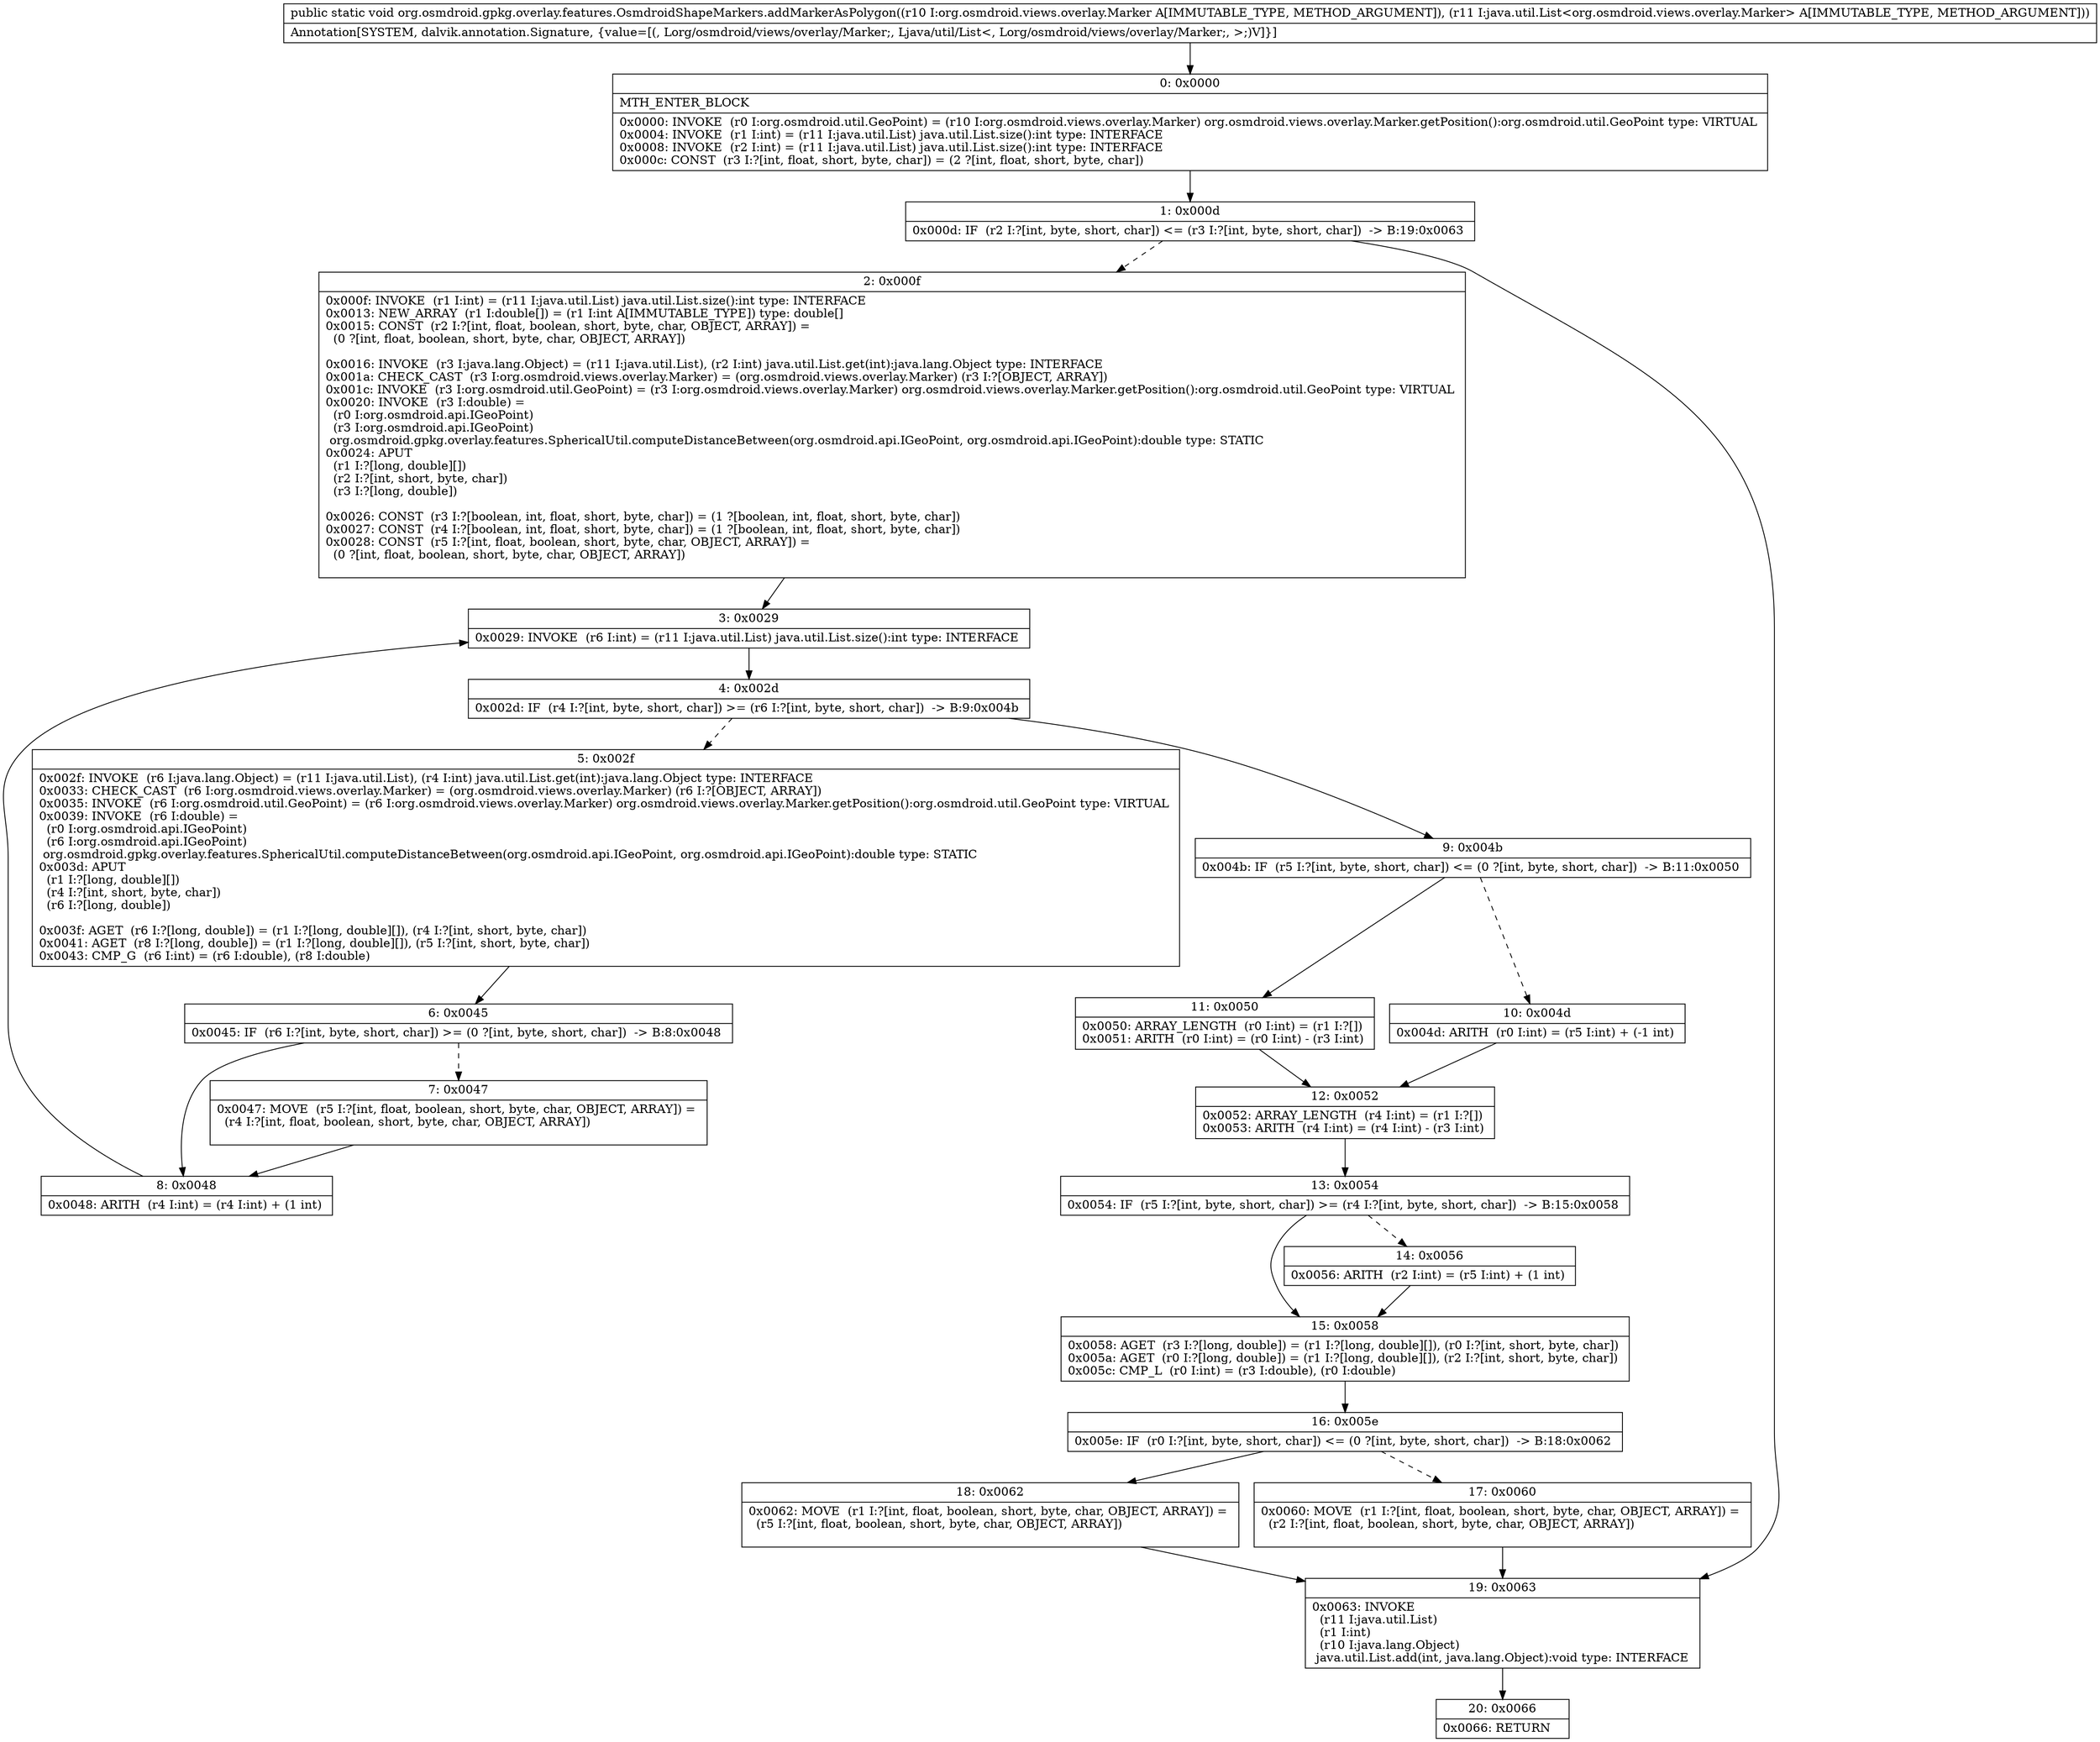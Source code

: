 digraph "CFG fororg.osmdroid.gpkg.overlay.features.OsmdroidShapeMarkers.addMarkerAsPolygon(Lorg\/osmdroid\/views\/overlay\/Marker;Ljava\/util\/List;)V" {
Node_0 [shape=record,label="{0\:\ 0x0000|MTH_ENTER_BLOCK\l|0x0000: INVOKE  (r0 I:org.osmdroid.util.GeoPoint) = (r10 I:org.osmdroid.views.overlay.Marker) org.osmdroid.views.overlay.Marker.getPosition():org.osmdroid.util.GeoPoint type: VIRTUAL \l0x0004: INVOKE  (r1 I:int) = (r11 I:java.util.List) java.util.List.size():int type: INTERFACE \l0x0008: INVOKE  (r2 I:int) = (r11 I:java.util.List) java.util.List.size():int type: INTERFACE \l0x000c: CONST  (r3 I:?[int, float, short, byte, char]) = (2 ?[int, float, short, byte, char]) \l}"];
Node_1 [shape=record,label="{1\:\ 0x000d|0x000d: IF  (r2 I:?[int, byte, short, char]) \<= (r3 I:?[int, byte, short, char])  \-\> B:19:0x0063 \l}"];
Node_2 [shape=record,label="{2\:\ 0x000f|0x000f: INVOKE  (r1 I:int) = (r11 I:java.util.List) java.util.List.size():int type: INTERFACE \l0x0013: NEW_ARRAY  (r1 I:double[]) = (r1 I:int A[IMMUTABLE_TYPE]) type: double[] \l0x0015: CONST  (r2 I:?[int, float, boolean, short, byte, char, OBJECT, ARRAY]) = \l  (0 ?[int, float, boolean, short, byte, char, OBJECT, ARRAY])\l \l0x0016: INVOKE  (r3 I:java.lang.Object) = (r11 I:java.util.List), (r2 I:int) java.util.List.get(int):java.lang.Object type: INTERFACE \l0x001a: CHECK_CAST  (r3 I:org.osmdroid.views.overlay.Marker) = (org.osmdroid.views.overlay.Marker) (r3 I:?[OBJECT, ARRAY]) \l0x001c: INVOKE  (r3 I:org.osmdroid.util.GeoPoint) = (r3 I:org.osmdroid.views.overlay.Marker) org.osmdroid.views.overlay.Marker.getPosition():org.osmdroid.util.GeoPoint type: VIRTUAL \l0x0020: INVOKE  (r3 I:double) = \l  (r0 I:org.osmdroid.api.IGeoPoint)\l  (r3 I:org.osmdroid.api.IGeoPoint)\l org.osmdroid.gpkg.overlay.features.SphericalUtil.computeDistanceBetween(org.osmdroid.api.IGeoPoint, org.osmdroid.api.IGeoPoint):double type: STATIC \l0x0024: APUT  \l  (r1 I:?[long, double][])\l  (r2 I:?[int, short, byte, char])\l  (r3 I:?[long, double])\l \l0x0026: CONST  (r3 I:?[boolean, int, float, short, byte, char]) = (1 ?[boolean, int, float, short, byte, char]) \l0x0027: CONST  (r4 I:?[boolean, int, float, short, byte, char]) = (1 ?[boolean, int, float, short, byte, char]) \l0x0028: CONST  (r5 I:?[int, float, boolean, short, byte, char, OBJECT, ARRAY]) = \l  (0 ?[int, float, boolean, short, byte, char, OBJECT, ARRAY])\l \l}"];
Node_3 [shape=record,label="{3\:\ 0x0029|0x0029: INVOKE  (r6 I:int) = (r11 I:java.util.List) java.util.List.size():int type: INTERFACE \l}"];
Node_4 [shape=record,label="{4\:\ 0x002d|0x002d: IF  (r4 I:?[int, byte, short, char]) \>= (r6 I:?[int, byte, short, char])  \-\> B:9:0x004b \l}"];
Node_5 [shape=record,label="{5\:\ 0x002f|0x002f: INVOKE  (r6 I:java.lang.Object) = (r11 I:java.util.List), (r4 I:int) java.util.List.get(int):java.lang.Object type: INTERFACE \l0x0033: CHECK_CAST  (r6 I:org.osmdroid.views.overlay.Marker) = (org.osmdroid.views.overlay.Marker) (r6 I:?[OBJECT, ARRAY]) \l0x0035: INVOKE  (r6 I:org.osmdroid.util.GeoPoint) = (r6 I:org.osmdroid.views.overlay.Marker) org.osmdroid.views.overlay.Marker.getPosition():org.osmdroid.util.GeoPoint type: VIRTUAL \l0x0039: INVOKE  (r6 I:double) = \l  (r0 I:org.osmdroid.api.IGeoPoint)\l  (r6 I:org.osmdroid.api.IGeoPoint)\l org.osmdroid.gpkg.overlay.features.SphericalUtil.computeDistanceBetween(org.osmdroid.api.IGeoPoint, org.osmdroid.api.IGeoPoint):double type: STATIC \l0x003d: APUT  \l  (r1 I:?[long, double][])\l  (r4 I:?[int, short, byte, char])\l  (r6 I:?[long, double])\l \l0x003f: AGET  (r6 I:?[long, double]) = (r1 I:?[long, double][]), (r4 I:?[int, short, byte, char]) \l0x0041: AGET  (r8 I:?[long, double]) = (r1 I:?[long, double][]), (r5 I:?[int, short, byte, char]) \l0x0043: CMP_G  (r6 I:int) = (r6 I:double), (r8 I:double) \l}"];
Node_6 [shape=record,label="{6\:\ 0x0045|0x0045: IF  (r6 I:?[int, byte, short, char]) \>= (0 ?[int, byte, short, char])  \-\> B:8:0x0048 \l}"];
Node_7 [shape=record,label="{7\:\ 0x0047|0x0047: MOVE  (r5 I:?[int, float, boolean, short, byte, char, OBJECT, ARRAY]) = \l  (r4 I:?[int, float, boolean, short, byte, char, OBJECT, ARRAY])\l \l}"];
Node_8 [shape=record,label="{8\:\ 0x0048|0x0048: ARITH  (r4 I:int) = (r4 I:int) + (1 int) \l}"];
Node_9 [shape=record,label="{9\:\ 0x004b|0x004b: IF  (r5 I:?[int, byte, short, char]) \<= (0 ?[int, byte, short, char])  \-\> B:11:0x0050 \l}"];
Node_10 [shape=record,label="{10\:\ 0x004d|0x004d: ARITH  (r0 I:int) = (r5 I:int) + (\-1 int) \l}"];
Node_11 [shape=record,label="{11\:\ 0x0050|0x0050: ARRAY_LENGTH  (r0 I:int) = (r1 I:?[]) \l0x0051: ARITH  (r0 I:int) = (r0 I:int) \- (r3 I:int) \l}"];
Node_12 [shape=record,label="{12\:\ 0x0052|0x0052: ARRAY_LENGTH  (r4 I:int) = (r1 I:?[]) \l0x0053: ARITH  (r4 I:int) = (r4 I:int) \- (r3 I:int) \l}"];
Node_13 [shape=record,label="{13\:\ 0x0054|0x0054: IF  (r5 I:?[int, byte, short, char]) \>= (r4 I:?[int, byte, short, char])  \-\> B:15:0x0058 \l}"];
Node_14 [shape=record,label="{14\:\ 0x0056|0x0056: ARITH  (r2 I:int) = (r5 I:int) + (1 int) \l}"];
Node_15 [shape=record,label="{15\:\ 0x0058|0x0058: AGET  (r3 I:?[long, double]) = (r1 I:?[long, double][]), (r0 I:?[int, short, byte, char]) \l0x005a: AGET  (r0 I:?[long, double]) = (r1 I:?[long, double][]), (r2 I:?[int, short, byte, char]) \l0x005c: CMP_L  (r0 I:int) = (r3 I:double), (r0 I:double) \l}"];
Node_16 [shape=record,label="{16\:\ 0x005e|0x005e: IF  (r0 I:?[int, byte, short, char]) \<= (0 ?[int, byte, short, char])  \-\> B:18:0x0062 \l}"];
Node_17 [shape=record,label="{17\:\ 0x0060|0x0060: MOVE  (r1 I:?[int, float, boolean, short, byte, char, OBJECT, ARRAY]) = \l  (r2 I:?[int, float, boolean, short, byte, char, OBJECT, ARRAY])\l \l}"];
Node_18 [shape=record,label="{18\:\ 0x0062|0x0062: MOVE  (r1 I:?[int, float, boolean, short, byte, char, OBJECT, ARRAY]) = \l  (r5 I:?[int, float, boolean, short, byte, char, OBJECT, ARRAY])\l \l}"];
Node_19 [shape=record,label="{19\:\ 0x0063|0x0063: INVOKE  \l  (r11 I:java.util.List)\l  (r1 I:int)\l  (r10 I:java.lang.Object)\l java.util.List.add(int, java.lang.Object):void type: INTERFACE \l}"];
Node_20 [shape=record,label="{20\:\ 0x0066|0x0066: RETURN   \l}"];
MethodNode[shape=record,label="{public static void org.osmdroid.gpkg.overlay.features.OsmdroidShapeMarkers.addMarkerAsPolygon((r10 I:org.osmdroid.views.overlay.Marker A[IMMUTABLE_TYPE, METHOD_ARGUMENT]), (r11 I:java.util.List\<org.osmdroid.views.overlay.Marker\> A[IMMUTABLE_TYPE, METHOD_ARGUMENT]))  | Annotation[SYSTEM, dalvik.annotation.Signature, \{value=[(, Lorg\/osmdroid\/views\/overlay\/Marker;, Ljava\/util\/List\<, Lorg\/osmdroid\/views\/overlay\/Marker;, \>;)V]\}]\l}"];
MethodNode -> Node_0;
Node_0 -> Node_1;
Node_1 -> Node_2[style=dashed];
Node_1 -> Node_19;
Node_2 -> Node_3;
Node_3 -> Node_4;
Node_4 -> Node_5[style=dashed];
Node_4 -> Node_9;
Node_5 -> Node_6;
Node_6 -> Node_7[style=dashed];
Node_6 -> Node_8;
Node_7 -> Node_8;
Node_8 -> Node_3;
Node_9 -> Node_10[style=dashed];
Node_9 -> Node_11;
Node_10 -> Node_12;
Node_11 -> Node_12;
Node_12 -> Node_13;
Node_13 -> Node_14[style=dashed];
Node_13 -> Node_15;
Node_14 -> Node_15;
Node_15 -> Node_16;
Node_16 -> Node_17[style=dashed];
Node_16 -> Node_18;
Node_17 -> Node_19;
Node_18 -> Node_19;
Node_19 -> Node_20;
}

